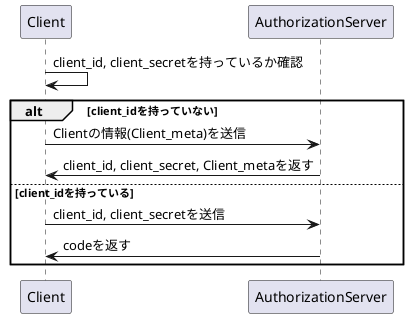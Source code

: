 @startuml dynamic_client_registration_protocl
Client -> Client: client_id, client_secretを持っているか確認
alt client_idを持っていない
    Client -> AuthorizationServer: Clientの情報(Client_meta)を送信
    AuthorizationServer -> Client: client_id, client_secret, Client_metaを返す
else client_idを持っている
    Client -> AuthorizationServer: client_id, client_secretを送信
    AuthorizationServer -> Client: codeを返す
end
@enduml